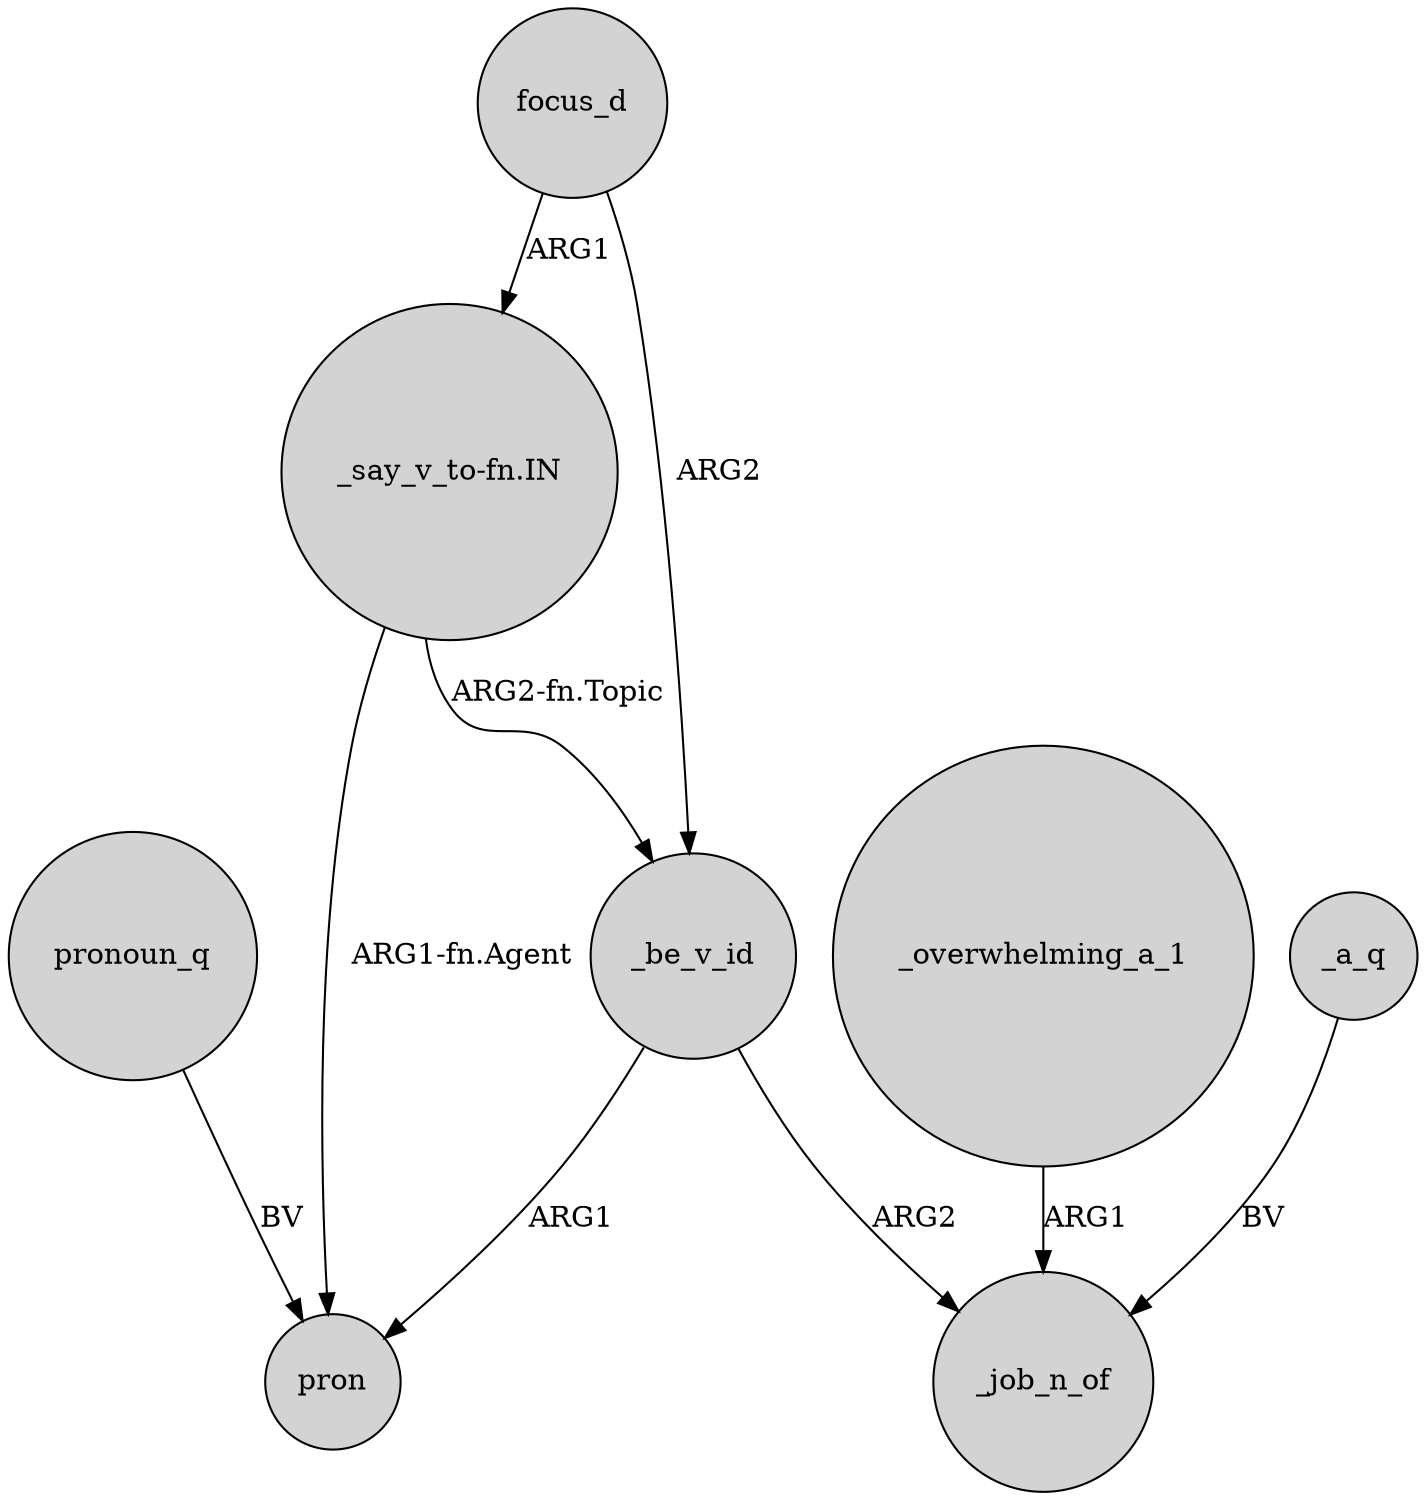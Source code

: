 digraph {
	node [shape=circle style=filled]
	focus_d -> _be_v_id [label=ARG2]
	"_say_v_to-fn.IN" -> pron [label="ARG1-fn.Agent"]
	_be_v_id -> _job_n_of [label=ARG2]
	_be_v_id -> pron [label=ARG1]
	_overwhelming_a_1 -> _job_n_of [label=ARG1]
	"_say_v_to-fn.IN" -> _be_v_id [label="ARG2-fn.Topic"]
	focus_d -> "_say_v_to-fn.IN" [label=ARG1]
	_a_q -> _job_n_of [label=BV]
	pronoun_q -> pron [label=BV]
}
